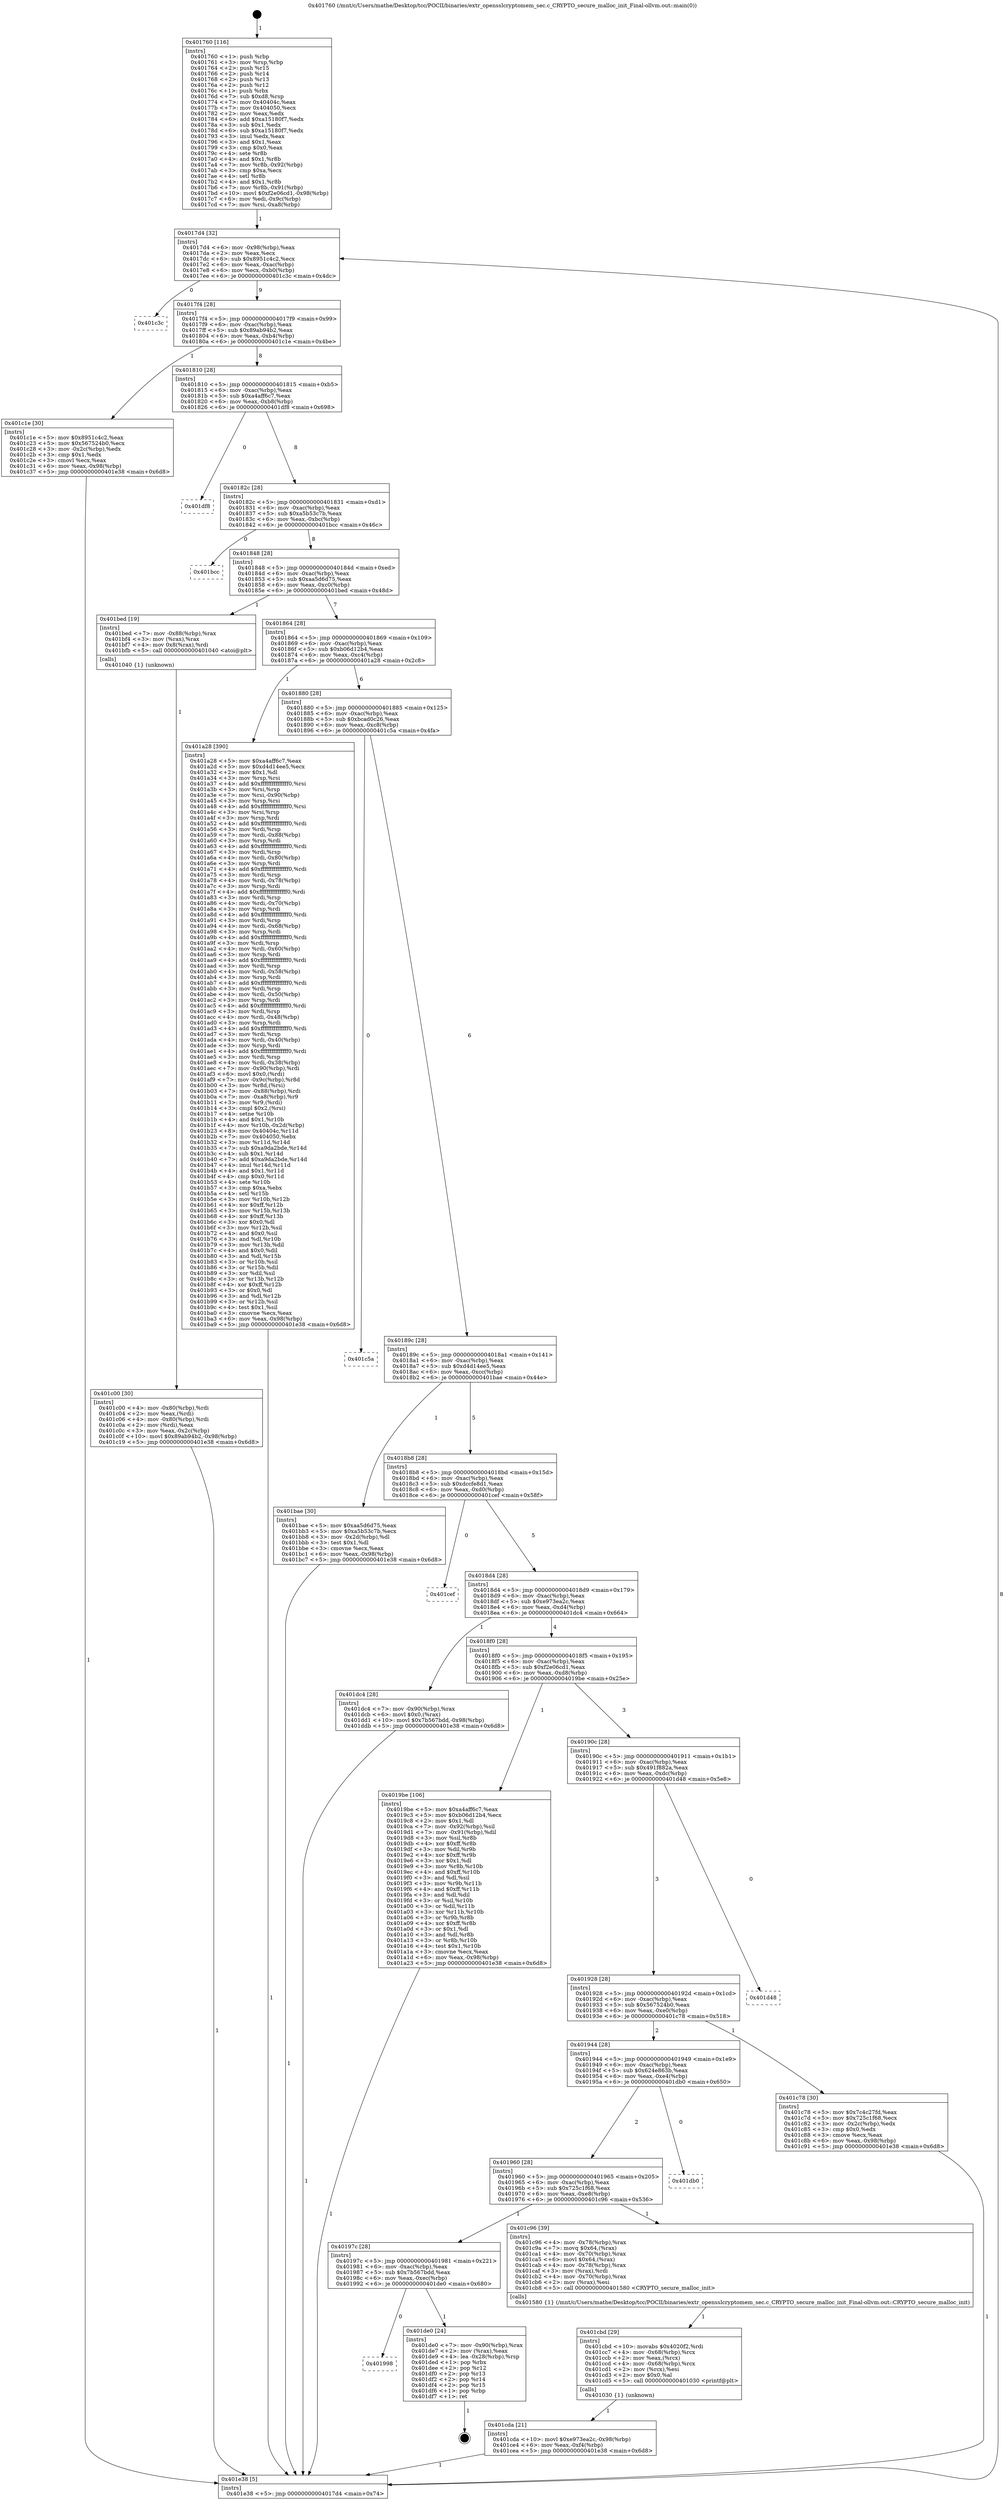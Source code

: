 digraph "0x401760" {
  label = "0x401760 (/mnt/c/Users/mathe/Desktop/tcc/POCII/binaries/extr_opensslcryptomem_sec.c_CRYPTO_secure_malloc_init_Final-ollvm.out::main(0))"
  labelloc = "t"
  node[shape=record]

  Entry [label="",width=0.3,height=0.3,shape=circle,fillcolor=black,style=filled]
  "0x4017d4" [label="{
     0x4017d4 [32]\l
     | [instrs]\l
     &nbsp;&nbsp;0x4017d4 \<+6\>: mov -0x98(%rbp),%eax\l
     &nbsp;&nbsp;0x4017da \<+2\>: mov %eax,%ecx\l
     &nbsp;&nbsp;0x4017dc \<+6\>: sub $0x8951c4c2,%ecx\l
     &nbsp;&nbsp;0x4017e2 \<+6\>: mov %eax,-0xac(%rbp)\l
     &nbsp;&nbsp;0x4017e8 \<+6\>: mov %ecx,-0xb0(%rbp)\l
     &nbsp;&nbsp;0x4017ee \<+6\>: je 0000000000401c3c \<main+0x4dc\>\l
  }"]
  "0x401c3c" [label="{
     0x401c3c\l
  }", style=dashed]
  "0x4017f4" [label="{
     0x4017f4 [28]\l
     | [instrs]\l
     &nbsp;&nbsp;0x4017f4 \<+5\>: jmp 00000000004017f9 \<main+0x99\>\l
     &nbsp;&nbsp;0x4017f9 \<+6\>: mov -0xac(%rbp),%eax\l
     &nbsp;&nbsp;0x4017ff \<+5\>: sub $0x89ab94b2,%eax\l
     &nbsp;&nbsp;0x401804 \<+6\>: mov %eax,-0xb4(%rbp)\l
     &nbsp;&nbsp;0x40180a \<+6\>: je 0000000000401c1e \<main+0x4be\>\l
  }"]
  Exit [label="",width=0.3,height=0.3,shape=circle,fillcolor=black,style=filled,peripheries=2]
  "0x401c1e" [label="{
     0x401c1e [30]\l
     | [instrs]\l
     &nbsp;&nbsp;0x401c1e \<+5\>: mov $0x8951c4c2,%eax\l
     &nbsp;&nbsp;0x401c23 \<+5\>: mov $0x567524b0,%ecx\l
     &nbsp;&nbsp;0x401c28 \<+3\>: mov -0x2c(%rbp),%edx\l
     &nbsp;&nbsp;0x401c2b \<+3\>: cmp $0x1,%edx\l
     &nbsp;&nbsp;0x401c2e \<+3\>: cmovl %ecx,%eax\l
     &nbsp;&nbsp;0x401c31 \<+6\>: mov %eax,-0x98(%rbp)\l
     &nbsp;&nbsp;0x401c37 \<+5\>: jmp 0000000000401e38 \<main+0x6d8\>\l
  }"]
  "0x401810" [label="{
     0x401810 [28]\l
     | [instrs]\l
     &nbsp;&nbsp;0x401810 \<+5\>: jmp 0000000000401815 \<main+0xb5\>\l
     &nbsp;&nbsp;0x401815 \<+6\>: mov -0xac(%rbp),%eax\l
     &nbsp;&nbsp;0x40181b \<+5\>: sub $0xa4aff6c7,%eax\l
     &nbsp;&nbsp;0x401820 \<+6\>: mov %eax,-0xb8(%rbp)\l
     &nbsp;&nbsp;0x401826 \<+6\>: je 0000000000401df8 \<main+0x698\>\l
  }"]
  "0x401998" [label="{
     0x401998\l
  }", style=dashed]
  "0x401df8" [label="{
     0x401df8\l
  }", style=dashed]
  "0x40182c" [label="{
     0x40182c [28]\l
     | [instrs]\l
     &nbsp;&nbsp;0x40182c \<+5\>: jmp 0000000000401831 \<main+0xd1\>\l
     &nbsp;&nbsp;0x401831 \<+6\>: mov -0xac(%rbp),%eax\l
     &nbsp;&nbsp;0x401837 \<+5\>: sub $0xa5b53c7b,%eax\l
     &nbsp;&nbsp;0x40183c \<+6\>: mov %eax,-0xbc(%rbp)\l
     &nbsp;&nbsp;0x401842 \<+6\>: je 0000000000401bcc \<main+0x46c\>\l
  }"]
  "0x401de0" [label="{
     0x401de0 [24]\l
     | [instrs]\l
     &nbsp;&nbsp;0x401de0 \<+7\>: mov -0x90(%rbp),%rax\l
     &nbsp;&nbsp;0x401de7 \<+2\>: mov (%rax),%eax\l
     &nbsp;&nbsp;0x401de9 \<+4\>: lea -0x28(%rbp),%rsp\l
     &nbsp;&nbsp;0x401ded \<+1\>: pop %rbx\l
     &nbsp;&nbsp;0x401dee \<+2\>: pop %r12\l
     &nbsp;&nbsp;0x401df0 \<+2\>: pop %r13\l
     &nbsp;&nbsp;0x401df2 \<+2\>: pop %r14\l
     &nbsp;&nbsp;0x401df4 \<+2\>: pop %r15\l
     &nbsp;&nbsp;0x401df6 \<+1\>: pop %rbp\l
     &nbsp;&nbsp;0x401df7 \<+1\>: ret\l
  }"]
  "0x401bcc" [label="{
     0x401bcc\l
  }", style=dashed]
  "0x401848" [label="{
     0x401848 [28]\l
     | [instrs]\l
     &nbsp;&nbsp;0x401848 \<+5\>: jmp 000000000040184d \<main+0xed\>\l
     &nbsp;&nbsp;0x40184d \<+6\>: mov -0xac(%rbp),%eax\l
     &nbsp;&nbsp;0x401853 \<+5\>: sub $0xaa5d6d75,%eax\l
     &nbsp;&nbsp;0x401858 \<+6\>: mov %eax,-0xc0(%rbp)\l
     &nbsp;&nbsp;0x40185e \<+6\>: je 0000000000401bed \<main+0x48d\>\l
  }"]
  "0x401cda" [label="{
     0x401cda [21]\l
     | [instrs]\l
     &nbsp;&nbsp;0x401cda \<+10\>: movl $0xe973ea2c,-0x98(%rbp)\l
     &nbsp;&nbsp;0x401ce4 \<+6\>: mov %eax,-0xf4(%rbp)\l
     &nbsp;&nbsp;0x401cea \<+5\>: jmp 0000000000401e38 \<main+0x6d8\>\l
  }"]
  "0x401bed" [label="{
     0x401bed [19]\l
     | [instrs]\l
     &nbsp;&nbsp;0x401bed \<+7\>: mov -0x88(%rbp),%rax\l
     &nbsp;&nbsp;0x401bf4 \<+3\>: mov (%rax),%rax\l
     &nbsp;&nbsp;0x401bf7 \<+4\>: mov 0x8(%rax),%rdi\l
     &nbsp;&nbsp;0x401bfb \<+5\>: call 0000000000401040 \<atoi@plt\>\l
     | [calls]\l
     &nbsp;&nbsp;0x401040 \{1\} (unknown)\l
  }"]
  "0x401864" [label="{
     0x401864 [28]\l
     | [instrs]\l
     &nbsp;&nbsp;0x401864 \<+5\>: jmp 0000000000401869 \<main+0x109\>\l
     &nbsp;&nbsp;0x401869 \<+6\>: mov -0xac(%rbp),%eax\l
     &nbsp;&nbsp;0x40186f \<+5\>: sub $0xb06d12b4,%eax\l
     &nbsp;&nbsp;0x401874 \<+6\>: mov %eax,-0xc4(%rbp)\l
     &nbsp;&nbsp;0x40187a \<+6\>: je 0000000000401a28 \<main+0x2c8\>\l
  }"]
  "0x401cbd" [label="{
     0x401cbd [29]\l
     | [instrs]\l
     &nbsp;&nbsp;0x401cbd \<+10\>: movabs $0x4020f2,%rdi\l
     &nbsp;&nbsp;0x401cc7 \<+4\>: mov -0x68(%rbp),%rcx\l
     &nbsp;&nbsp;0x401ccb \<+2\>: mov %eax,(%rcx)\l
     &nbsp;&nbsp;0x401ccd \<+4\>: mov -0x68(%rbp),%rcx\l
     &nbsp;&nbsp;0x401cd1 \<+2\>: mov (%rcx),%esi\l
     &nbsp;&nbsp;0x401cd3 \<+2\>: mov $0x0,%al\l
     &nbsp;&nbsp;0x401cd5 \<+5\>: call 0000000000401030 \<printf@plt\>\l
     | [calls]\l
     &nbsp;&nbsp;0x401030 \{1\} (unknown)\l
  }"]
  "0x401a28" [label="{
     0x401a28 [390]\l
     | [instrs]\l
     &nbsp;&nbsp;0x401a28 \<+5\>: mov $0xa4aff6c7,%eax\l
     &nbsp;&nbsp;0x401a2d \<+5\>: mov $0xd4d14ee5,%ecx\l
     &nbsp;&nbsp;0x401a32 \<+2\>: mov $0x1,%dl\l
     &nbsp;&nbsp;0x401a34 \<+3\>: mov %rsp,%rsi\l
     &nbsp;&nbsp;0x401a37 \<+4\>: add $0xfffffffffffffff0,%rsi\l
     &nbsp;&nbsp;0x401a3b \<+3\>: mov %rsi,%rsp\l
     &nbsp;&nbsp;0x401a3e \<+7\>: mov %rsi,-0x90(%rbp)\l
     &nbsp;&nbsp;0x401a45 \<+3\>: mov %rsp,%rsi\l
     &nbsp;&nbsp;0x401a48 \<+4\>: add $0xfffffffffffffff0,%rsi\l
     &nbsp;&nbsp;0x401a4c \<+3\>: mov %rsi,%rsp\l
     &nbsp;&nbsp;0x401a4f \<+3\>: mov %rsp,%rdi\l
     &nbsp;&nbsp;0x401a52 \<+4\>: add $0xfffffffffffffff0,%rdi\l
     &nbsp;&nbsp;0x401a56 \<+3\>: mov %rdi,%rsp\l
     &nbsp;&nbsp;0x401a59 \<+7\>: mov %rdi,-0x88(%rbp)\l
     &nbsp;&nbsp;0x401a60 \<+3\>: mov %rsp,%rdi\l
     &nbsp;&nbsp;0x401a63 \<+4\>: add $0xfffffffffffffff0,%rdi\l
     &nbsp;&nbsp;0x401a67 \<+3\>: mov %rdi,%rsp\l
     &nbsp;&nbsp;0x401a6a \<+4\>: mov %rdi,-0x80(%rbp)\l
     &nbsp;&nbsp;0x401a6e \<+3\>: mov %rsp,%rdi\l
     &nbsp;&nbsp;0x401a71 \<+4\>: add $0xfffffffffffffff0,%rdi\l
     &nbsp;&nbsp;0x401a75 \<+3\>: mov %rdi,%rsp\l
     &nbsp;&nbsp;0x401a78 \<+4\>: mov %rdi,-0x78(%rbp)\l
     &nbsp;&nbsp;0x401a7c \<+3\>: mov %rsp,%rdi\l
     &nbsp;&nbsp;0x401a7f \<+4\>: add $0xfffffffffffffff0,%rdi\l
     &nbsp;&nbsp;0x401a83 \<+3\>: mov %rdi,%rsp\l
     &nbsp;&nbsp;0x401a86 \<+4\>: mov %rdi,-0x70(%rbp)\l
     &nbsp;&nbsp;0x401a8a \<+3\>: mov %rsp,%rdi\l
     &nbsp;&nbsp;0x401a8d \<+4\>: add $0xfffffffffffffff0,%rdi\l
     &nbsp;&nbsp;0x401a91 \<+3\>: mov %rdi,%rsp\l
     &nbsp;&nbsp;0x401a94 \<+4\>: mov %rdi,-0x68(%rbp)\l
     &nbsp;&nbsp;0x401a98 \<+3\>: mov %rsp,%rdi\l
     &nbsp;&nbsp;0x401a9b \<+4\>: add $0xfffffffffffffff0,%rdi\l
     &nbsp;&nbsp;0x401a9f \<+3\>: mov %rdi,%rsp\l
     &nbsp;&nbsp;0x401aa2 \<+4\>: mov %rdi,-0x60(%rbp)\l
     &nbsp;&nbsp;0x401aa6 \<+3\>: mov %rsp,%rdi\l
     &nbsp;&nbsp;0x401aa9 \<+4\>: add $0xfffffffffffffff0,%rdi\l
     &nbsp;&nbsp;0x401aad \<+3\>: mov %rdi,%rsp\l
     &nbsp;&nbsp;0x401ab0 \<+4\>: mov %rdi,-0x58(%rbp)\l
     &nbsp;&nbsp;0x401ab4 \<+3\>: mov %rsp,%rdi\l
     &nbsp;&nbsp;0x401ab7 \<+4\>: add $0xfffffffffffffff0,%rdi\l
     &nbsp;&nbsp;0x401abb \<+3\>: mov %rdi,%rsp\l
     &nbsp;&nbsp;0x401abe \<+4\>: mov %rdi,-0x50(%rbp)\l
     &nbsp;&nbsp;0x401ac2 \<+3\>: mov %rsp,%rdi\l
     &nbsp;&nbsp;0x401ac5 \<+4\>: add $0xfffffffffffffff0,%rdi\l
     &nbsp;&nbsp;0x401ac9 \<+3\>: mov %rdi,%rsp\l
     &nbsp;&nbsp;0x401acc \<+4\>: mov %rdi,-0x48(%rbp)\l
     &nbsp;&nbsp;0x401ad0 \<+3\>: mov %rsp,%rdi\l
     &nbsp;&nbsp;0x401ad3 \<+4\>: add $0xfffffffffffffff0,%rdi\l
     &nbsp;&nbsp;0x401ad7 \<+3\>: mov %rdi,%rsp\l
     &nbsp;&nbsp;0x401ada \<+4\>: mov %rdi,-0x40(%rbp)\l
     &nbsp;&nbsp;0x401ade \<+3\>: mov %rsp,%rdi\l
     &nbsp;&nbsp;0x401ae1 \<+4\>: add $0xfffffffffffffff0,%rdi\l
     &nbsp;&nbsp;0x401ae5 \<+3\>: mov %rdi,%rsp\l
     &nbsp;&nbsp;0x401ae8 \<+4\>: mov %rdi,-0x38(%rbp)\l
     &nbsp;&nbsp;0x401aec \<+7\>: mov -0x90(%rbp),%rdi\l
     &nbsp;&nbsp;0x401af3 \<+6\>: movl $0x0,(%rdi)\l
     &nbsp;&nbsp;0x401af9 \<+7\>: mov -0x9c(%rbp),%r8d\l
     &nbsp;&nbsp;0x401b00 \<+3\>: mov %r8d,(%rsi)\l
     &nbsp;&nbsp;0x401b03 \<+7\>: mov -0x88(%rbp),%rdi\l
     &nbsp;&nbsp;0x401b0a \<+7\>: mov -0xa8(%rbp),%r9\l
     &nbsp;&nbsp;0x401b11 \<+3\>: mov %r9,(%rdi)\l
     &nbsp;&nbsp;0x401b14 \<+3\>: cmpl $0x2,(%rsi)\l
     &nbsp;&nbsp;0x401b17 \<+4\>: setne %r10b\l
     &nbsp;&nbsp;0x401b1b \<+4\>: and $0x1,%r10b\l
     &nbsp;&nbsp;0x401b1f \<+4\>: mov %r10b,-0x2d(%rbp)\l
     &nbsp;&nbsp;0x401b23 \<+8\>: mov 0x40404c,%r11d\l
     &nbsp;&nbsp;0x401b2b \<+7\>: mov 0x404050,%ebx\l
     &nbsp;&nbsp;0x401b32 \<+3\>: mov %r11d,%r14d\l
     &nbsp;&nbsp;0x401b35 \<+7\>: sub $0xa9da2bde,%r14d\l
     &nbsp;&nbsp;0x401b3c \<+4\>: sub $0x1,%r14d\l
     &nbsp;&nbsp;0x401b40 \<+7\>: add $0xa9da2bde,%r14d\l
     &nbsp;&nbsp;0x401b47 \<+4\>: imul %r14d,%r11d\l
     &nbsp;&nbsp;0x401b4b \<+4\>: and $0x1,%r11d\l
     &nbsp;&nbsp;0x401b4f \<+4\>: cmp $0x0,%r11d\l
     &nbsp;&nbsp;0x401b53 \<+4\>: sete %r10b\l
     &nbsp;&nbsp;0x401b57 \<+3\>: cmp $0xa,%ebx\l
     &nbsp;&nbsp;0x401b5a \<+4\>: setl %r15b\l
     &nbsp;&nbsp;0x401b5e \<+3\>: mov %r10b,%r12b\l
     &nbsp;&nbsp;0x401b61 \<+4\>: xor $0xff,%r12b\l
     &nbsp;&nbsp;0x401b65 \<+3\>: mov %r15b,%r13b\l
     &nbsp;&nbsp;0x401b68 \<+4\>: xor $0xff,%r13b\l
     &nbsp;&nbsp;0x401b6c \<+3\>: xor $0x0,%dl\l
     &nbsp;&nbsp;0x401b6f \<+3\>: mov %r12b,%sil\l
     &nbsp;&nbsp;0x401b72 \<+4\>: and $0x0,%sil\l
     &nbsp;&nbsp;0x401b76 \<+3\>: and %dl,%r10b\l
     &nbsp;&nbsp;0x401b79 \<+3\>: mov %r13b,%dil\l
     &nbsp;&nbsp;0x401b7c \<+4\>: and $0x0,%dil\l
     &nbsp;&nbsp;0x401b80 \<+3\>: and %dl,%r15b\l
     &nbsp;&nbsp;0x401b83 \<+3\>: or %r10b,%sil\l
     &nbsp;&nbsp;0x401b86 \<+3\>: or %r15b,%dil\l
     &nbsp;&nbsp;0x401b89 \<+3\>: xor %dil,%sil\l
     &nbsp;&nbsp;0x401b8c \<+3\>: or %r13b,%r12b\l
     &nbsp;&nbsp;0x401b8f \<+4\>: xor $0xff,%r12b\l
     &nbsp;&nbsp;0x401b93 \<+3\>: or $0x0,%dl\l
     &nbsp;&nbsp;0x401b96 \<+3\>: and %dl,%r12b\l
     &nbsp;&nbsp;0x401b99 \<+3\>: or %r12b,%sil\l
     &nbsp;&nbsp;0x401b9c \<+4\>: test $0x1,%sil\l
     &nbsp;&nbsp;0x401ba0 \<+3\>: cmovne %ecx,%eax\l
     &nbsp;&nbsp;0x401ba3 \<+6\>: mov %eax,-0x98(%rbp)\l
     &nbsp;&nbsp;0x401ba9 \<+5\>: jmp 0000000000401e38 \<main+0x6d8\>\l
  }"]
  "0x401880" [label="{
     0x401880 [28]\l
     | [instrs]\l
     &nbsp;&nbsp;0x401880 \<+5\>: jmp 0000000000401885 \<main+0x125\>\l
     &nbsp;&nbsp;0x401885 \<+6\>: mov -0xac(%rbp),%eax\l
     &nbsp;&nbsp;0x40188b \<+5\>: sub $0xbcad0c26,%eax\l
     &nbsp;&nbsp;0x401890 \<+6\>: mov %eax,-0xc8(%rbp)\l
     &nbsp;&nbsp;0x401896 \<+6\>: je 0000000000401c5a \<main+0x4fa\>\l
  }"]
  "0x40197c" [label="{
     0x40197c [28]\l
     | [instrs]\l
     &nbsp;&nbsp;0x40197c \<+5\>: jmp 0000000000401981 \<main+0x221\>\l
     &nbsp;&nbsp;0x401981 \<+6\>: mov -0xac(%rbp),%eax\l
     &nbsp;&nbsp;0x401987 \<+5\>: sub $0x7b567bdd,%eax\l
     &nbsp;&nbsp;0x40198c \<+6\>: mov %eax,-0xec(%rbp)\l
     &nbsp;&nbsp;0x401992 \<+6\>: je 0000000000401de0 \<main+0x680\>\l
  }"]
  "0x401c5a" [label="{
     0x401c5a\l
  }", style=dashed]
  "0x40189c" [label="{
     0x40189c [28]\l
     | [instrs]\l
     &nbsp;&nbsp;0x40189c \<+5\>: jmp 00000000004018a1 \<main+0x141\>\l
     &nbsp;&nbsp;0x4018a1 \<+6\>: mov -0xac(%rbp),%eax\l
     &nbsp;&nbsp;0x4018a7 \<+5\>: sub $0xd4d14ee5,%eax\l
     &nbsp;&nbsp;0x4018ac \<+6\>: mov %eax,-0xcc(%rbp)\l
     &nbsp;&nbsp;0x4018b2 \<+6\>: je 0000000000401bae \<main+0x44e\>\l
  }"]
  "0x401c96" [label="{
     0x401c96 [39]\l
     | [instrs]\l
     &nbsp;&nbsp;0x401c96 \<+4\>: mov -0x78(%rbp),%rax\l
     &nbsp;&nbsp;0x401c9a \<+7\>: movq $0x64,(%rax)\l
     &nbsp;&nbsp;0x401ca1 \<+4\>: mov -0x70(%rbp),%rax\l
     &nbsp;&nbsp;0x401ca5 \<+6\>: movl $0x64,(%rax)\l
     &nbsp;&nbsp;0x401cab \<+4\>: mov -0x78(%rbp),%rax\l
     &nbsp;&nbsp;0x401caf \<+3\>: mov (%rax),%rdi\l
     &nbsp;&nbsp;0x401cb2 \<+4\>: mov -0x70(%rbp),%rax\l
     &nbsp;&nbsp;0x401cb6 \<+2\>: mov (%rax),%esi\l
     &nbsp;&nbsp;0x401cb8 \<+5\>: call 0000000000401580 \<CRYPTO_secure_malloc_init\>\l
     | [calls]\l
     &nbsp;&nbsp;0x401580 \{1\} (/mnt/c/Users/mathe/Desktop/tcc/POCII/binaries/extr_opensslcryptomem_sec.c_CRYPTO_secure_malloc_init_Final-ollvm.out::CRYPTO_secure_malloc_init)\l
  }"]
  "0x401bae" [label="{
     0x401bae [30]\l
     | [instrs]\l
     &nbsp;&nbsp;0x401bae \<+5\>: mov $0xaa5d6d75,%eax\l
     &nbsp;&nbsp;0x401bb3 \<+5\>: mov $0xa5b53c7b,%ecx\l
     &nbsp;&nbsp;0x401bb8 \<+3\>: mov -0x2d(%rbp),%dl\l
     &nbsp;&nbsp;0x401bbb \<+3\>: test $0x1,%dl\l
     &nbsp;&nbsp;0x401bbe \<+3\>: cmovne %ecx,%eax\l
     &nbsp;&nbsp;0x401bc1 \<+6\>: mov %eax,-0x98(%rbp)\l
     &nbsp;&nbsp;0x401bc7 \<+5\>: jmp 0000000000401e38 \<main+0x6d8\>\l
  }"]
  "0x4018b8" [label="{
     0x4018b8 [28]\l
     | [instrs]\l
     &nbsp;&nbsp;0x4018b8 \<+5\>: jmp 00000000004018bd \<main+0x15d\>\l
     &nbsp;&nbsp;0x4018bd \<+6\>: mov -0xac(%rbp),%eax\l
     &nbsp;&nbsp;0x4018c3 \<+5\>: sub $0xdccfe8d1,%eax\l
     &nbsp;&nbsp;0x4018c8 \<+6\>: mov %eax,-0xd0(%rbp)\l
     &nbsp;&nbsp;0x4018ce \<+6\>: je 0000000000401cef \<main+0x58f\>\l
  }"]
  "0x401960" [label="{
     0x401960 [28]\l
     | [instrs]\l
     &nbsp;&nbsp;0x401960 \<+5\>: jmp 0000000000401965 \<main+0x205\>\l
     &nbsp;&nbsp;0x401965 \<+6\>: mov -0xac(%rbp),%eax\l
     &nbsp;&nbsp;0x40196b \<+5\>: sub $0x725c1f68,%eax\l
     &nbsp;&nbsp;0x401970 \<+6\>: mov %eax,-0xe8(%rbp)\l
     &nbsp;&nbsp;0x401976 \<+6\>: je 0000000000401c96 \<main+0x536\>\l
  }"]
  "0x401cef" [label="{
     0x401cef\l
  }", style=dashed]
  "0x4018d4" [label="{
     0x4018d4 [28]\l
     | [instrs]\l
     &nbsp;&nbsp;0x4018d4 \<+5\>: jmp 00000000004018d9 \<main+0x179\>\l
     &nbsp;&nbsp;0x4018d9 \<+6\>: mov -0xac(%rbp),%eax\l
     &nbsp;&nbsp;0x4018df \<+5\>: sub $0xe973ea2c,%eax\l
     &nbsp;&nbsp;0x4018e4 \<+6\>: mov %eax,-0xd4(%rbp)\l
     &nbsp;&nbsp;0x4018ea \<+6\>: je 0000000000401dc4 \<main+0x664\>\l
  }"]
  "0x401db0" [label="{
     0x401db0\l
  }", style=dashed]
  "0x401dc4" [label="{
     0x401dc4 [28]\l
     | [instrs]\l
     &nbsp;&nbsp;0x401dc4 \<+7\>: mov -0x90(%rbp),%rax\l
     &nbsp;&nbsp;0x401dcb \<+6\>: movl $0x0,(%rax)\l
     &nbsp;&nbsp;0x401dd1 \<+10\>: movl $0x7b567bdd,-0x98(%rbp)\l
     &nbsp;&nbsp;0x401ddb \<+5\>: jmp 0000000000401e38 \<main+0x6d8\>\l
  }"]
  "0x4018f0" [label="{
     0x4018f0 [28]\l
     | [instrs]\l
     &nbsp;&nbsp;0x4018f0 \<+5\>: jmp 00000000004018f5 \<main+0x195\>\l
     &nbsp;&nbsp;0x4018f5 \<+6\>: mov -0xac(%rbp),%eax\l
     &nbsp;&nbsp;0x4018fb \<+5\>: sub $0xf2e06cd1,%eax\l
     &nbsp;&nbsp;0x401900 \<+6\>: mov %eax,-0xd8(%rbp)\l
     &nbsp;&nbsp;0x401906 \<+6\>: je 00000000004019be \<main+0x25e\>\l
  }"]
  "0x401944" [label="{
     0x401944 [28]\l
     | [instrs]\l
     &nbsp;&nbsp;0x401944 \<+5\>: jmp 0000000000401949 \<main+0x1e9\>\l
     &nbsp;&nbsp;0x401949 \<+6\>: mov -0xac(%rbp),%eax\l
     &nbsp;&nbsp;0x40194f \<+5\>: sub $0x624e863b,%eax\l
     &nbsp;&nbsp;0x401954 \<+6\>: mov %eax,-0xe4(%rbp)\l
     &nbsp;&nbsp;0x40195a \<+6\>: je 0000000000401db0 \<main+0x650\>\l
  }"]
  "0x4019be" [label="{
     0x4019be [106]\l
     | [instrs]\l
     &nbsp;&nbsp;0x4019be \<+5\>: mov $0xa4aff6c7,%eax\l
     &nbsp;&nbsp;0x4019c3 \<+5\>: mov $0xb06d12b4,%ecx\l
     &nbsp;&nbsp;0x4019c8 \<+2\>: mov $0x1,%dl\l
     &nbsp;&nbsp;0x4019ca \<+7\>: mov -0x92(%rbp),%sil\l
     &nbsp;&nbsp;0x4019d1 \<+7\>: mov -0x91(%rbp),%dil\l
     &nbsp;&nbsp;0x4019d8 \<+3\>: mov %sil,%r8b\l
     &nbsp;&nbsp;0x4019db \<+4\>: xor $0xff,%r8b\l
     &nbsp;&nbsp;0x4019df \<+3\>: mov %dil,%r9b\l
     &nbsp;&nbsp;0x4019e2 \<+4\>: xor $0xff,%r9b\l
     &nbsp;&nbsp;0x4019e6 \<+3\>: xor $0x1,%dl\l
     &nbsp;&nbsp;0x4019e9 \<+3\>: mov %r8b,%r10b\l
     &nbsp;&nbsp;0x4019ec \<+4\>: and $0xff,%r10b\l
     &nbsp;&nbsp;0x4019f0 \<+3\>: and %dl,%sil\l
     &nbsp;&nbsp;0x4019f3 \<+3\>: mov %r9b,%r11b\l
     &nbsp;&nbsp;0x4019f6 \<+4\>: and $0xff,%r11b\l
     &nbsp;&nbsp;0x4019fa \<+3\>: and %dl,%dil\l
     &nbsp;&nbsp;0x4019fd \<+3\>: or %sil,%r10b\l
     &nbsp;&nbsp;0x401a00 \<+3\>: or %dil,%r11b\l
     &nbsp;&nbsp;0x401a03 \<+3\>: xor %r11b,%r10b\l
     &nbsp;&nbsp;0x401a06 \<+3\>: or %r9b,%r8b\l
     &nbsp;&nbsp;0x401a09 \<+4\>: xor $0xff,%r8b\l
     &nbsp;&nbsp;0x401a0d \<+3\>: or $0x1,%dl\l
     &nbsp;&nbsp;0x401a10 \<+3\>: and %dl,%r8b\l
     &nbsp;&nbsp;0x401a13 \<+3\>: or %r8b,%r10b\l
     &nbsp;&nbsp;0x401a16 \<+4\>: test $0x1,%r10b\l
     &nbsp;&nbsp;0x401a1a \<+3\>: cmovne %ecx,%eax\l
     &nbsp;&nbsp;0x401a1d \<+6\>: mov %eax,-0x98(%rbp)\l
     &nbsp;&nbsp;0x401a23 \<+5\>: jmp 0000000000401e38 \<main+0x6d8\>\l
  }"]
  "0x40190c" [label="{
     0x40190c [28]\l
     | [instrs]\l
     &nbsp;&nbsp;0x40190c \<+5\>: jmp 0000000000401911 \<main+0x1b1\>\l
     &nbsp;&nbsp;0x401911 \<+6\>: mov -0xac(%rbp),%eax\l
     &nbsp;&nbsp;0x401917 \<+5\>: sub $0x491f882a,%eax\l
     &nbsp;&nbsp;0x40191c \<+6\>: mov %eax,-0xdc(%rbp)\l
     &nbsp;&nbsp;0x401922 \<+6\>: je 0000000000401d48 \<main+0x5e8\>\l
  }"]
  "0x401e38" [label="{
     0x401e38 [5]\l
     | [instrs]\l
     &nbsp;&nbsp;0x401e38 \<+5\>: jmp 00000000004017d4 \<main+0x74\>\l
  }"]
  "0x401760" [label="{
     0x401760 [116]\l
     | [instrs]\l
     &nbsp;&nbsp;0x401760 \<+1\>: push %rbp\l
     &nbsp;&nbsp;0x401761 \<+3\>: mov %rsp,%rbp\l
     &nbsp;&nbsp;0x401764 \<+2\>: push %r15\l
     &nbsp;&nbsp;0x401766 \<+2\>: push %r14\l
     &nbsp;&nbsp;0x401768 \<+2\>: push %r13\l
     &nbsp;&nbsp;0x40176a \<+2\>: push %r12\l
     &nbsp;&nbsp;0x40176c \<+1\>: push %rbx\l
     &nbsp;&nbsp;0x40176d \<+7\>: sub $0xd8,%rsp\l
     &nbsp;&nbsp;0x401774 \<+7\>: mov 0x40404c,%eax\l
     &nbsp;&nbsp;0x40177b \<+7\>: mov 0x404050,%ecx\l
     &nbsp;&nbsp;0x401782 \<+2\>: mov %eax,%edx\l
     &nbsp;&nbsp;0x401784 \<+6\>: add $0xa15180f7,%edx\l
     &nbsp;&nbsp;0x40178a \<+3\>: sub $0x1,%edx\l
     &nbsp;&nbsp;0x40178d \<+6\>: sub $0xa15180f7,%edx\l
     &nbsp;&nbsp;0x401793 \<+3\>: imul %edx,%eax\l
     &nbsp;&nbsp;0x401796 \<+3\>: and $0x1,%eax\l
     &nbsp;&nbsp;0x401799 \<+3\>: cmp $0x0,%eax\l
     &nbsp;&nbsp;0x40179c \<+4\>: sete %r8b\l
     &nbsp;&nbsp;0x4017a0 \<+4\>: and $0x1,%r8b\l
     &nbsp;&nbsp;0x4017a4 \<+7\>: mov %r8b,-0x92(%rbp)\l
     &nbsp;&nbsp;0x4017ab \<+3\>: cmp $0xa,%ecx\l
     &nbsp;&nbsp;0x4017ae \<+4\>: setl %r8b\l
     &nbsp;&nbsp;0x4017b2 \<+4\>: and $0x1,%r8b\l
     &nbsp;&nbsp;0x4017b6 \<+7\>: mov %r8b,-0x91(%rbp)\l
     &nbsp;&nbsp;0x4017bd \<+10\>: movl $0xf2e06cd1,-0x98(%rbp)\l
     &nbsp;&nbsp;0x4017c7 \<+6\>: mov %edi,-0x9c(%rbp)\l
     &nbsp;&nbsp;0x4017cd \<+7\>: mov %rsi,-0xa8(%rbp)\l
  }"]
  "0x401c78" [label="{
     0x401c78 [30]\l
     | [instrs]\l
     &nbsp;&nbsp;0x401c78 \<+5\>: mov $0x7c4c27fd,%eax\l
     &nbsp;&nbsp;0x401c7d \<+5\>: mov $0x725c1f68,%ecx\l
     &nbsp;&nbsp;0x401c82 \<+3\>: mov -0x2c(%rbp),%edx\l
     &nbsp;&nbsp;0x401c85 \<+3\>: cmp $0x0,%edx\l
     &nbsp;&nbsp;0x401c88 \<+3\>: cmove %ecx,%eax\l
     &nbsp;&nbsp;0x401c8b \<+6\>: mov %eax,-0x98(%rbp)\l
     &nbsp;&nbsp;0x401c91 \<+5\>: jmp 0000000000401e38 \<main+0x6d8\>\l
  }"]
  "0x401c00" [label="{
     0x401c00 [30]\l
     | [instrs]\l
     &nbsp;&nbsp;0x401c00 \<+4\>: mov -0x80(%rbp),%rdi\l
     &nbsp;&nbsp;0x401c04 \<+2\>: mov %eax,(%rdi)\l
     &nbsp;&nbsp;0x401c06 \<+4\>: mov -0x80(%rbp),%rdi\l
     &nbsp;&nbsp;0x401c0a \<+2\>: mov (%rdi),%eax\l
     &nbsp;&nbsp;0x401c0c \<+3\>: mov %eax,-0x2c(%rbp)\l
     &nbsp;&nbsp;0x401c0f \<+10\>: movl $0x89ab94b2,-0x98(%rbp)\l
     &nbsp;&nbsp;0x401c19 \<+5\>: jmp 0000000000401e38 \<main+0x6d8\>\l
  }"]
  "0x401928" [label="{
     0x401928 [28]\l
     | [instrs]\l
     &nbsp;&nbsp;0x401928 \<+5\>: jmp 000000000040192d \<main+0x1cd\>\l
     &nbsp;&nbsp;0x40192d \<+6\>: mov -0xac(%rbp),%eax\l
     &nbsp;&nbsp;0x401933 \<+5\>: sub $0x567524b0,%eax\l
     &nbsp;&nbsp;0x401938 \<+6\>: mov %eax,-0xe0(%rbp)\l
     &nbsp;&nbsp;0x40193e \<+6\>: je 0000000000401c78 \<main+0x518\>\l
  }"]
  "0x401d48" [label="{
     0x401d48\l
  }", style=dashed]
  Entry -> "0x401760" [label=" 1"]
  "0x4017d4" -> "0x401c3c" [label=" 0"]
  "0x4017d4" -> "0x4017f4" [label=" 9"]
  "0x401de0" -> Exit [label=" 1"]
  "0x4017f4" -> "0x401c1e" [label=" 1"]
  "0x4017f4" -> "0x401810" [label=" 8"]
  "0x40197c" -> "0x401998" [label=" 0"]
  "0x401810" -> "0x401df8" [label=" 0"]
  "0x401810" -> "0x40182c" [label=" 8"]
  "0x40197c" -> "0x401de0" [label=" 1"]
  "0x40182c" -> "0x401bcc" [label=" 0"]
  "0x40182c" -> "0x401848" [label=" 8"]
  "0x401dc4" -> "0x401e38" [label=" 1"]
  "0x401848" -> "0x401bed" [label=" 1"]
  "0x401848" -> "0x401864" [label=" 7"]
  "0x401cda" -> "0x401e38" [label=" 1"]
  "0x401864" -> "0x401a28" [label=" 1"]
  "0x401864" -> "0x401880" [label=" 6"]
  "0x401cbd" -> "0x401cda" [label=" 1"]
  "0x401880" -> "0x401c5a" [label=" 0"]
  "0x401880" -> "0x40189c" [label=" 6"]
  "0x401c96" -> "0x401cbd" [label=" 1"]
  "0x40189c" -> "0x401bae" [label=" 1"]
  "0x40189c" -> "0x4018b8" [label=" 5"]
  "0x401960" -> "0x40197c" [label=" 1"]
  "0x4018b8" -> "0x401cef" [label=" 0"]
  "0x4018b8" -> "0x4018d4" [label=" 5"]
  "0x401960" -> "0x401c96" [label=" 1"]
  "0x4018d4" -> "0x401dc4" [label=" 1"]
  "0x4018d4" -> "0x4018f0" [label=" 4"]
  "0x401944" -> "0x401960" [label=" 2"]
  "0x4018f0" -> "0x4019be" [label=" 1"]
  "0x4018f0" -> "0x40190c" [label=" 3"]
  "0x4019be" -> "0x401e38" [label=" 1"]
  "0x401760" -> "0x4017d4" [label=" 1"]
  "0x401e38" -> "0x4017d4" [label=" 8"]
  "0x401944" -> "0x401db0" [label=" 0"]
  "0x401a28" -> "0x401e38" [label=" 1"]
  "0x401bae" -> "0x401e38" [label=" 1"]
  "0x401bed" -> "0x401c00" [label=" 1"]
  "0x401c00" -> "0x401e38" [label=" 1"]
  "0x401c1e" -> "0x401e38" [label=" 1"]
  "0x401c78" -> "0x401e38" [label=" 1"]
  "0x40190c" -> "0x401d48" [label=" 0"]
  "0x40190c" -> "0x401928" [label=" 3"]
  "0x401928" -> "0x401944" [label=" 2"]
  "0x401928" -> "0x401c78" [label=" 1"]
}
